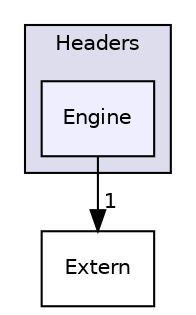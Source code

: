 digraph "C:/Projects/Killer_Engine/Headers/Engine" {
  compound=true
  node [ fontsize="10", fontname="Helvetica"];
  edge [ labelfontsize="10", labelfontname="Helvetica"];
  subgraph clusterdir_692516b589a32b3bfce781ca9f6d1534 {
    graph [ bgcolor="#ddddee", pencolor="black", label="Headers" fontname="Helvetica", fontsize="10", URL="dir_692516b589a32b3bfce781ca9f6d1534.html"]
  dir_b570760f141a85ad0cc6e39d54356d6a [shape=box, label="Engine", style="filled", fillcolor="#eeeeff", pencolor="black", URL="dir_b570760f141a85ad0cc6e39d54356d6a.html"];
  }
  dir_467ddf618142fcffd39c5fc5f2e60db4 [shape=box label="Extern" URL="dir_467ddf618142fcffd39c5fc5f2e60db4.html"];
  dir_b570760f141a85ad0cc6e39d54356d6a->dir_467ddf618142fcffd39c5fc5f2e60db4 [headlabel="1", labeldistance=1.5 headhref="dir_000001_000002.html"];
}
